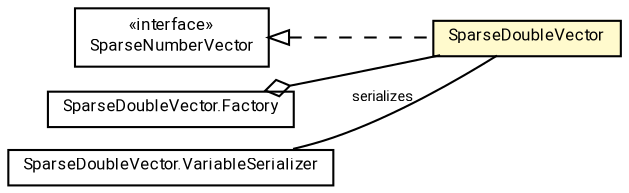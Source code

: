 #!/usr/local/bin/dot
#
# Class diagram 
# Generated by UMLGraph version R5_7_2-60-g0e99a6 (http://www.spinellis.gr/umlgraph/)
#

digraph G {
	graph [fontnames="svg"]
	edge [fontname="Roboto",fontsize=7,labelfontname="Roboto",labelfontsize=7,color="black"];
	node [fontname="Roboto",fontcolor="black",fontsize=8,shape=plaintext,margin=0,width=0,height=0];
	nodesep=0.15;
	ranksep=0.25;
	rankdir=LR;
	// de.lmu.ifi.dbs.elki.data.SparseNumberVector
	c9726624 [label=<<table title="de.lmu.ifi.dbs.elki.data.SparseNumberVector" border="0" cellborder="1" cellspacing="0" cellpadding="2" href="SparseNumberVector.html" target="_parent">
		<tr><td><table border="0" cellspacing="0" cellpadding="1">
		<tr><td align="center" balign="center"> &#171;interface&#187; </td></tr>
		<tr><td align="center" balign="center"> <font face="Roboto">SparseNumberVector</font> </td></tr>
		</table></td></tr>
		</table>>, URL="SparseNumberVector.html"];
	// de.lmu.ifi.dbs.elki.data.SparseDoubleVector
	c9726718 [label=<<table title="de.lmu.ifi.dbs.elki.data.SparseDoubleVector" border="0" cellborder="1" cellspacing="0" cellpadding="2" bgcolor="lemonChiffon" href="SparseDoubleVector.html" target="_parent">
		<tr><td><table border="0" cellspacing="0" cellpadding="1">
		<tr><td align="center" balign="center"> <font face="Roboto">SparseDoubleVector</font> </td></tr>
		</table></td></tr>
		</table>>, URL="SparseDoubleVector.html"];
	// de.lmu.ifi.dbs.elki.data.SparseDoubleVector.Factory
	c9726719 [label=<<table title="de.lmu.ifi.dbs.elki.data.SparseDoubleVector.Factory" border="0" cellborder="1" cellspacing="0" cellpadding="2" href="SparseDoubleVector.Factory.html" target="_parent">
		<tr><td><table border="0" cellspacing="0" cellpadding="1">
		<tr><td align="center" balign="center"> <font face="Roboto">SparseDoubleVector.Factory</font> </td></tr>
		</table></td></tr>
		</table>>, URL="SparseDoubleVector.Factory.html"];
	// de.lmu.ifi.dbs.elki.data.SparseDoubleVector.VariableSerializer
	c9726721 [label=<<table title="de.lmu.ifi.dbs.elki.data.SparseDoubleVector.VariableSerializer" border="0" cellborder="1" cellspacing="0" cellpadding="2" href="SparseDoubleVector.VariableSerializer.html" target="_parent">
		<tr><td><table border="0" cellspacing="0" cellpadding="1">
		<tr><td align="center" balign="center"> <font face="Roboto">SparseDoubleVector.VariableSerializer</font> </td></tr>
		</table></td></tr>
		</table>>, URL="SparseDoubleVector.VariableSerializer.html"];
	// de.lmu.ifi.dbs.elki.data.SparseDoubleVector implements de.lmu.ifi.dbs.elki.data.SparseNumberVector
	c9726624 -> c9726718 [arrowtail=empty,style=dashed,dir=back,weight=9];
	// de.lmu.ifi.dbs.elki.data.SparseDoubleVector.Factory has de.lmu.ifi.dbs.elki.data.SparseDoubleVector
	c9726719 -> c9726718 [arrowhead=none,arrowtail=ediamond,dir=back,weight=4];
	// de.lmu.ifi.dbs.elki.data.SparseDoubleVector.VariableSerializer assoc de.lmu.ifi.dbs.elki.data.SparseDoubleVector
	c9726721 -> c9726718 [arrowhead=none,weight=2,label="serializes"];
}

